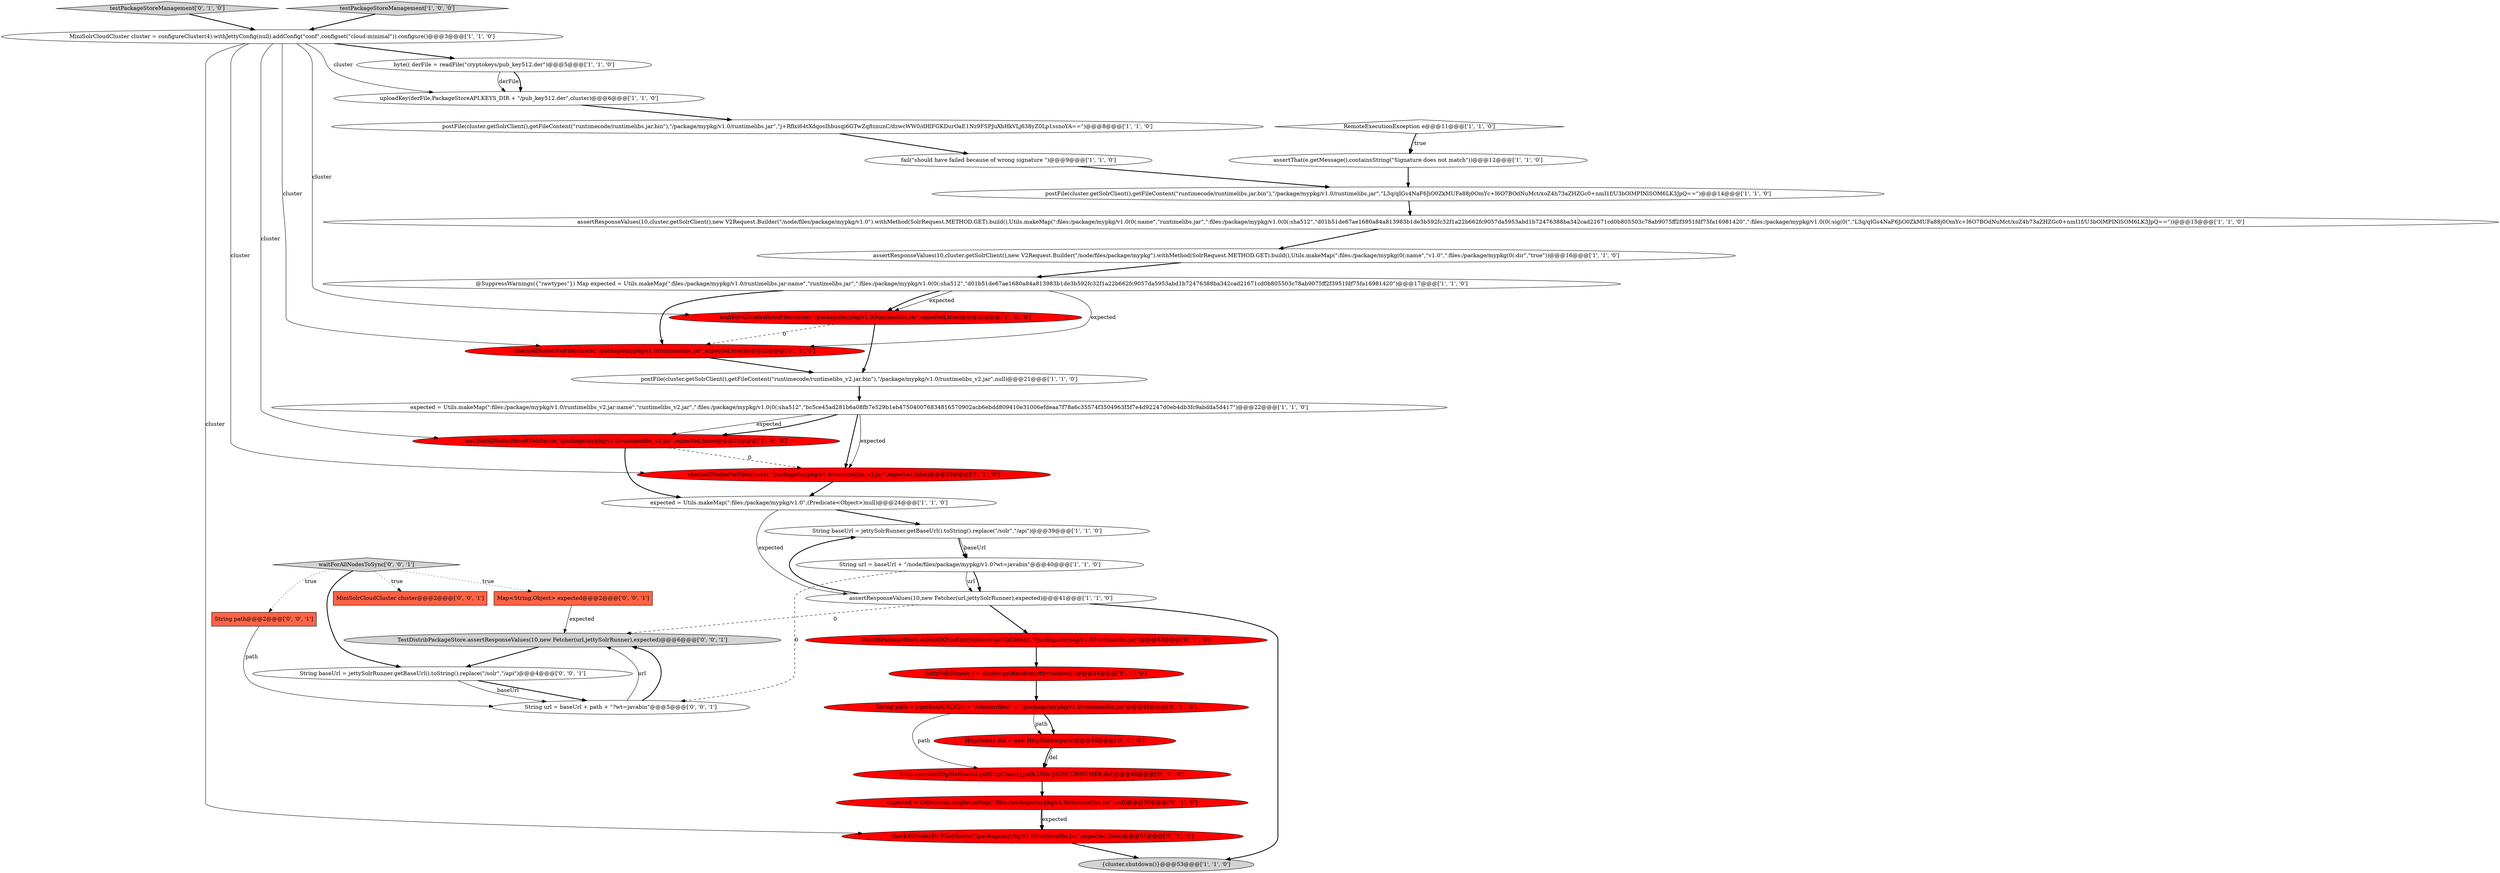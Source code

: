 digraph {
6 [style = filled, label = "byte(( derFile = readFile(\"cryptokeys/pub_key512.der\")@@@5@@@['1', '1', '0']", fillcolor = white, shape = ellipse image = "AAA0AAABBB1BBB"];
0 [style = filled, label = "expected = Utils.makeMap(\":files:/package/mypkg/v1.0\",(Predicate<Object>)null)@@@24@@@['1', '1', '0']", fillcolor = white, shape = ellipse image = "AAA0AAABBB1BBB"];
12 [style = filled, label = "String baseUrl = jettySolrRunner.getBaseUrl().toString().replace(\"/solr\",\"/api\")@@@39@@@['1', '1', '0']", fillcolor = white, shape = ellipse image = "AAA0AAABBB1BBB"];
32 [style = filled, label = "String baseUrl = jettySolrRunner.getBaseUrl().toString().replace(\"/solr\",\"/api\")@@@4@@@['0', '0', '1']", fillcolor = white, shape = ellipse image = "AAA0AAABBB3BBB"];
37 [style = filled, label = "String path@@@2@@@['0', '0', '1']", fillcolor = tomato, shape = box image = "AAA0AAABBB3BBB"];
36 [style = filled, label = "Map<String,Object> expected@@@2@@@['0', '0', '1']", fillcolor = tomato, shape = box image = "AAA0AAABBB3BBB"];
1 [style = filled, label = "assertResponseValues(10,new Fetcher(url,jettySolrRunner),expected)@@@41@@@['1', '1', '0']", fillcolor = white, shape = ellipse image = "AAA0AAABBB1BBB"];
3 [style = filled, label = "assertResponseValues(10,cluster.getSolrClient(),new V2Request.Builder(\"/node/files/package/mypkg\").withMethod(SolrRequest.METHOD.GET).build(),Utils.makeMap(\":files:/package/mypkg(0(:name\",\"v1.0\",\":files:/package/mypkg(0(:dir\",\"true\"))@@@16@@@['1', '1', '0']", fillcolor = white, shape = ellipse image = "AAA0AAABBB1BBB"];
19 [style = filled, label = "postFile(cluster.getSolrClient(),getFileContent(\"runtimecode/runtimelibs.jar.bin\"),\"/package/mypkg/v1.0/runtimelibs.jar\",\"j+Rflxi64tXdqosIhbusqi6GTwZq8znunC/dzwcWW0/dHlFGKDurOaE1Nz9FSPJuXbHkVLj638yZ0Lp1ssnoYA==\")@@@8@@@['1', '1', '0']", fillcolor = white, shape = ellipse image = "AAA0AAABBB1BBB"];
22 [style = filled, label = "HttpDelete del = new HttpDelete(path)@@@46@@@['0', '1', '0']", fillcolor = red, shape = ellipse image = "AAA1AAABBB2BBB"];
29 [style = filled, label = "testPackageStoreManagement['0', '1', '0']", fillcolor = lightgray, shape = diamond image = "AAA0AAABBB2BBB"];
34 [style = filled, label = "MiniSolrCloudCluster cluster@@@2@@@['0', '0', '1']", fillcolor = tomato, shape = box image = "AAA0AAABBB3BBB"];
7 [style = filled, label = "MiniSolrCloudCluster cluster = configureCluster(4).withJettyConfig(null).addConfig(\"conf\",configset(\"cloud-minimal\")).configure()@@@3@@@['1', '1', '0']", fillcolor = white, shape = ellipse image = "AAA0AAABBB1BBB"];
25 [style = filled, label = "String path = j.getBaseURLV2() + \"/cluster/files\" + \"/package/mypkg/v1.0/runtimelibs.jar\"@@@45@@@['0', '1', '0']", fillcolor = red, shape = ellipse image = "AAA1AAABBB2BBB"];
13 [style = filled, label = "assertThat(e.getMessage(),containsString(\"Signature does not match\"))@@@12@@@['1', '1', '0']", fillcolor = white, shape = ellipse image = "AAA0AAABBB1BBB"];
23 [style = filled, label = "Utils.executeHttpMethod(cl.getHttpClient(),path,Utils.JSONCONSUMER,del)@@@48@@@['0', '1', '0']", fillcolor = red, shape = ellipse image = "AAA1AAABBB2BBB"];
15 [style = filled, label = "uploadKey(derFile,PackageStoreAPI.KEYS_DIR + \"/pub_key512.der\",cluster)@@@6@@@['1', '1', '0']", fillcolor = white, shape = ellipse image = "AAA0AAABBB1BBB"];
5 [style = filled, label = "waitForAllNodesHaveFile(cluster,\"/package/mypkg/v1.0/runtimelibs_v2.jar\",expected,false)@@@23@@@['1', '0', '0']", fillcolor = red, shape = ellipse image = "AAA1AAABBB1BBB"];
26 [style = filled, label = "checkAllNodesForFile(cluster,\"/package/mypkg/v1.0/runtimelibs.jar\",expected,false)@@@51@@@['0', '1', '0']", fillcolor = red, shape = ellipse image = "AAA1AAABBB2BBB"];
2 [style = filled, label = "expected = Utils.makeMap(\":files:/package/mypkg/v1.0/runtimelibs_v2.jar:name\",\"runtimelibs_v2.jar\",\":files:/package/mypkg/v1.0(0(:sha512\",\"bc5ce45ad281b6a08fb7e529b1eb475040076834816570902acb6ebdd809410e31006efdeaa7f78a6c35574f3504963f5f7e4d92247d0eb4db3fc9abdda5d417\")@@@22@@@['1', '1', '0']", fillcolor = white, shape = ellipse image = "AAA0AAABBB1BBB"];
16 [style = filled, label = "String url = baseUrl + \"/node/files/package/mypkg/v1.0?wt=javabin\"@@@40@@@['1', '1', '0']", fillcolor = white, shape = ellipse image = "AAA0AAABBB1BBB"];
8 [style = filled, label = "waitForAllNodesHaveFile(cluster,\"/package/mypkg/v1.0/runtimelibs.jar\",expected,true)@@@20@@@['1', '0', '0']", fillcolor = red, shape = ellipse image = "AAA1AAABBB1BBB"];
9 [style = filled, label = "assertResponseValues(10,cluster.getSolrClient(),new V2Request.Builder(\"/node/files/package/mypkg/v1.0\").withMethod(SolrRequest.METHOD.GET).build(),Utils.makeMap(\":files:/package/mypkg/v1.0(0(:name\",\"runtimelibs.jar\",\":files:/package/mypkg/v1.0(0(:sha512\",\"d01b51de67ae1680a84a813983b1de3b592fc32f1a22b662fc9057da5953abd1b72476388ba342cad21671cd0b805503c78ab9075ff2f3951fdf75fa16981420\",\":files:/package/mypkg/v1.0(0(:sig(0(\",\"L3q/qIGs4NaF6JiO0ZkMUFa88j0OmYc+I6O7BOdNuMct/xoZ4h73aZHZGc0+nmI1f/U3bOlMPINlSOM6LK3JpQ==\"))@@@15@@@['1', '1', '0']", fillcolor = white, shape = ellipse image = "AAA0AAABBB1BBB"];
11 [style = filled, label = "postFile(cluster.getSolrClient(),getFileContent(\"runtimecode/runtimelibs_v2.jar.bin\"),\"/package/mypkg/v1.0/runtimelibs_v2.jar\",null)@@@21@@@['1', '1', '0']", fillcolor = white, shape = ellipse image = "AAA0AAABBB1BBB"];
31 [style = filled, label = "TestDistribPackageStore.assertResponseValues(10,new Fetcher(url,jettySolrRunner),expected)@@@6@@@['0', '0', '1']", fillcolor = lightgray, shape = ellipse image = "AAA0AAABBB3BBB"];
20 [style = filled, label = "{cluster.shutdown()}@@@53@@@['1', '1', '0']", fillcolor = lightgray, shape = ellipse image = "AAA0AAABBB1BBB"];
14 [style = filled, label = "testPackageStoreManagement['1', '0', '0']", fillcolor = lightgray, shape = diamond image = "AAA0AAABBB1BBB"];
17 [style = filled, label = "postFile(cluster.getSolrClient(),getFileContent(\"runtimecode/runtimelibs.jar.bin\"),\"/package/mypkg/v1.0/runtimelibs.jar\",\"L3q/qIGs4NaF6JiO0ZkMUFa88j0OmYc+I6O7BOdNuMct/xoZ4h73aZHZGc0+nmI1f/U3bOlMPINlSOM6LK3JpQ==\")@@@14@@@['1', '1', '0']", fillcolor = white, shape = ellipse image = "AAA0AAABBB1BBB"];
33 [style = filled, label = "waitForAllNodesToSync['0', '0', '1']", fillcolor = lightgray, shape = diamond image = "AAA0AAABBB3BBB"];
18 [style = filled, label = "@SuppressWarnings({\"rawtypes\"}) Map expected = Utils.makeMap(\":files:/package/mypkg/v1.0/runtimelibs.jar:name\",\"runtimelibs.jar\",\":files:/package/mypkg/v1.0(0(:sha512\",\"d01b51de67ae1680a84a813983b1de3b592fc32f1a22b662fc9057da5953abd1b72476388ba342cad21671cd0b805503c78ab9075ff2f3951fdf75fa16981420\")@@@17@@@['1', '1', '0']", fillcolor = white, shape = ellipse image = "AAA0AAABBB1BBB"];
24 [style = filled, label = "checkAllNodesForFile(cluster,\"/package/mypkg/v1.0/runtimelibs.jar\",expected,true)@@@20@@@['0', '1', '0']", fillcolor = red, shape = ellipse image = "AAA1AAABBB2BBB"];
28 [style = filled, label = "DistribPackageStore.deleteZKFileEntry(cluster.getZkClient(),\"/package/mypkg/v1.0/runtimelibs.jar\")@@@43@@@['0', '1', '0']", fillcolor = red, shape = ellipse image = "AAA1AAABBB2BBB"];
30 [style = filled, label = "checkAllNodesForFile(cluster,\"/package/mypkg/v1.0/runtimelibs_v2.jar\",expected,false)@@@23@@@['0', '1', '0']", fillcolor = red, shape = ellipse image = "AAA1AAABBB2BBB"];
21 [style = filled, label = "JettySolrRunner j = cluster.getRandomJetty(random())@@@44@@@['0', '1', '0']", fillcolor = red, shape = ellipse image = "AAA1AAABBB2BBB"];
10 [style = filled, label = "fail(\"should have failed because of wrong signature \")@@@9@@@['1', '1', '0']", fillcolor = white, shape = ellipse image = "AAA0AAABBB1BBB"];
4 [style = filled, label = "RemoteExecutionException e@@@11@@@['1', '1', '0']", fillcolor = white, shape = diamond image = "AAA0AAABBB1BBB"];
35 [style = filled, label = "String url = baseUrl + path + \"?wt=javabin\"@@@5@@@['0', '0', '1']", fillcolor = white, shape = ellipse image = "AAA0AAABBB3BBB"];
27 [style = filled, label = "expected = Collections.singletonMap(\":files:/package/mypkg/v1.0/runtimelibs.jar\",null)@@@50@@@['0', '1', '0']", fillcolor = red, shape = ellipse image = "AAA1AAABBB2BBB"];
32->35 [style = bold, label=""];
35->31 [style = bold, label=""];
18->8 [style = solid, label="expected"];
7->30 [style = solid, label="cluster"];
22->23 [style = solid, label="del"];
18->24 [style = bold, label=""];
23->27 [style = bold, label=""];
25->22 [style = bold, label=""];
7->26 [style = solid, label="cluster"];
36->31 [style = solid, label="expected"];
31->32 [style = bold, label=""];
32->35 [style = solid, label="baseUrl"];
17->9 [style = bold, label=""];
0->12 [style = bold, label=""];
4->13 [style = bold, label=""];
6->15 [style = solid, label="derFile"];
33->34 [style = dotted, label="true"];
16->35 [style = dashed, label="0"];
1->31 [style = dashed, label="0"];
7->15 [style = solid, label="cluster"];
1->20 [style = bold, label=""];
2->5 [style = solid, label="expected"];
19->10 [style = bold, label=""];
7->24 [style = solid, label="cluster"];
10->17 [style = bold, label=""];
12->16 [style = solid, label="baseUrl"];
12->16 [style = bold, label=""];
25->22 [style = solid, label="path"];
35->31 [style = solid, label="url"];
21->25 [style = bold, label=""];
8->24 [style = dashed, label="0"];
15->19 [style = bold, label=""];
27->26 [style = solid, label="expected"];
22->23 [style = bold, label=""];
11->2 [style = bold, label=""];
6->15 [style = bold, label=""];
18->24 [style = solid, label="expected"];
14->7 [style = bold, label=""];
33->36 [style = dotted, label="true"];
3->18 [style = bold, label=""];
4->13 [style = dotted, label="true"];
13->17 [style = bold, label=""];
1->28 [style = bold, label=""];
28->21 [style = bold, label=""];
5->0 [style = bold, label=""];
16->1 [style = bold, label=""];
16->1 [style = solid, label="url"];
24->11 [style = bold, label=""];
5->30 [style = dashed, label="0"];
7->6 [style = bold, label=""];
7->5 [style = solid, label="cluster"];
1->12 [style = bold, label=""];
0->1 [style = solid, label="expected"];
9->3 [style = bold, label=""];
29->7 [style = bold, label=""];
33->32 [style = bold, label=""];
7->8 [style = solid, label="cluster"];
18->8 [style = bold, label=""];
30->0 [style = bold, label=""];
37->35 [style = solid, label="path"];
2->30 [style = bold, label=""];
2->30 [style = solid, label="expected"];
33->37 [style = dotted, label="true"];
8->11 [style = bold, label=""];
25->23 [style = solid, label="path"];
26->20 [style = bold, label=""];
2->5 [style = bold, label=""];
27->26 [style = bold, label=""];
}
